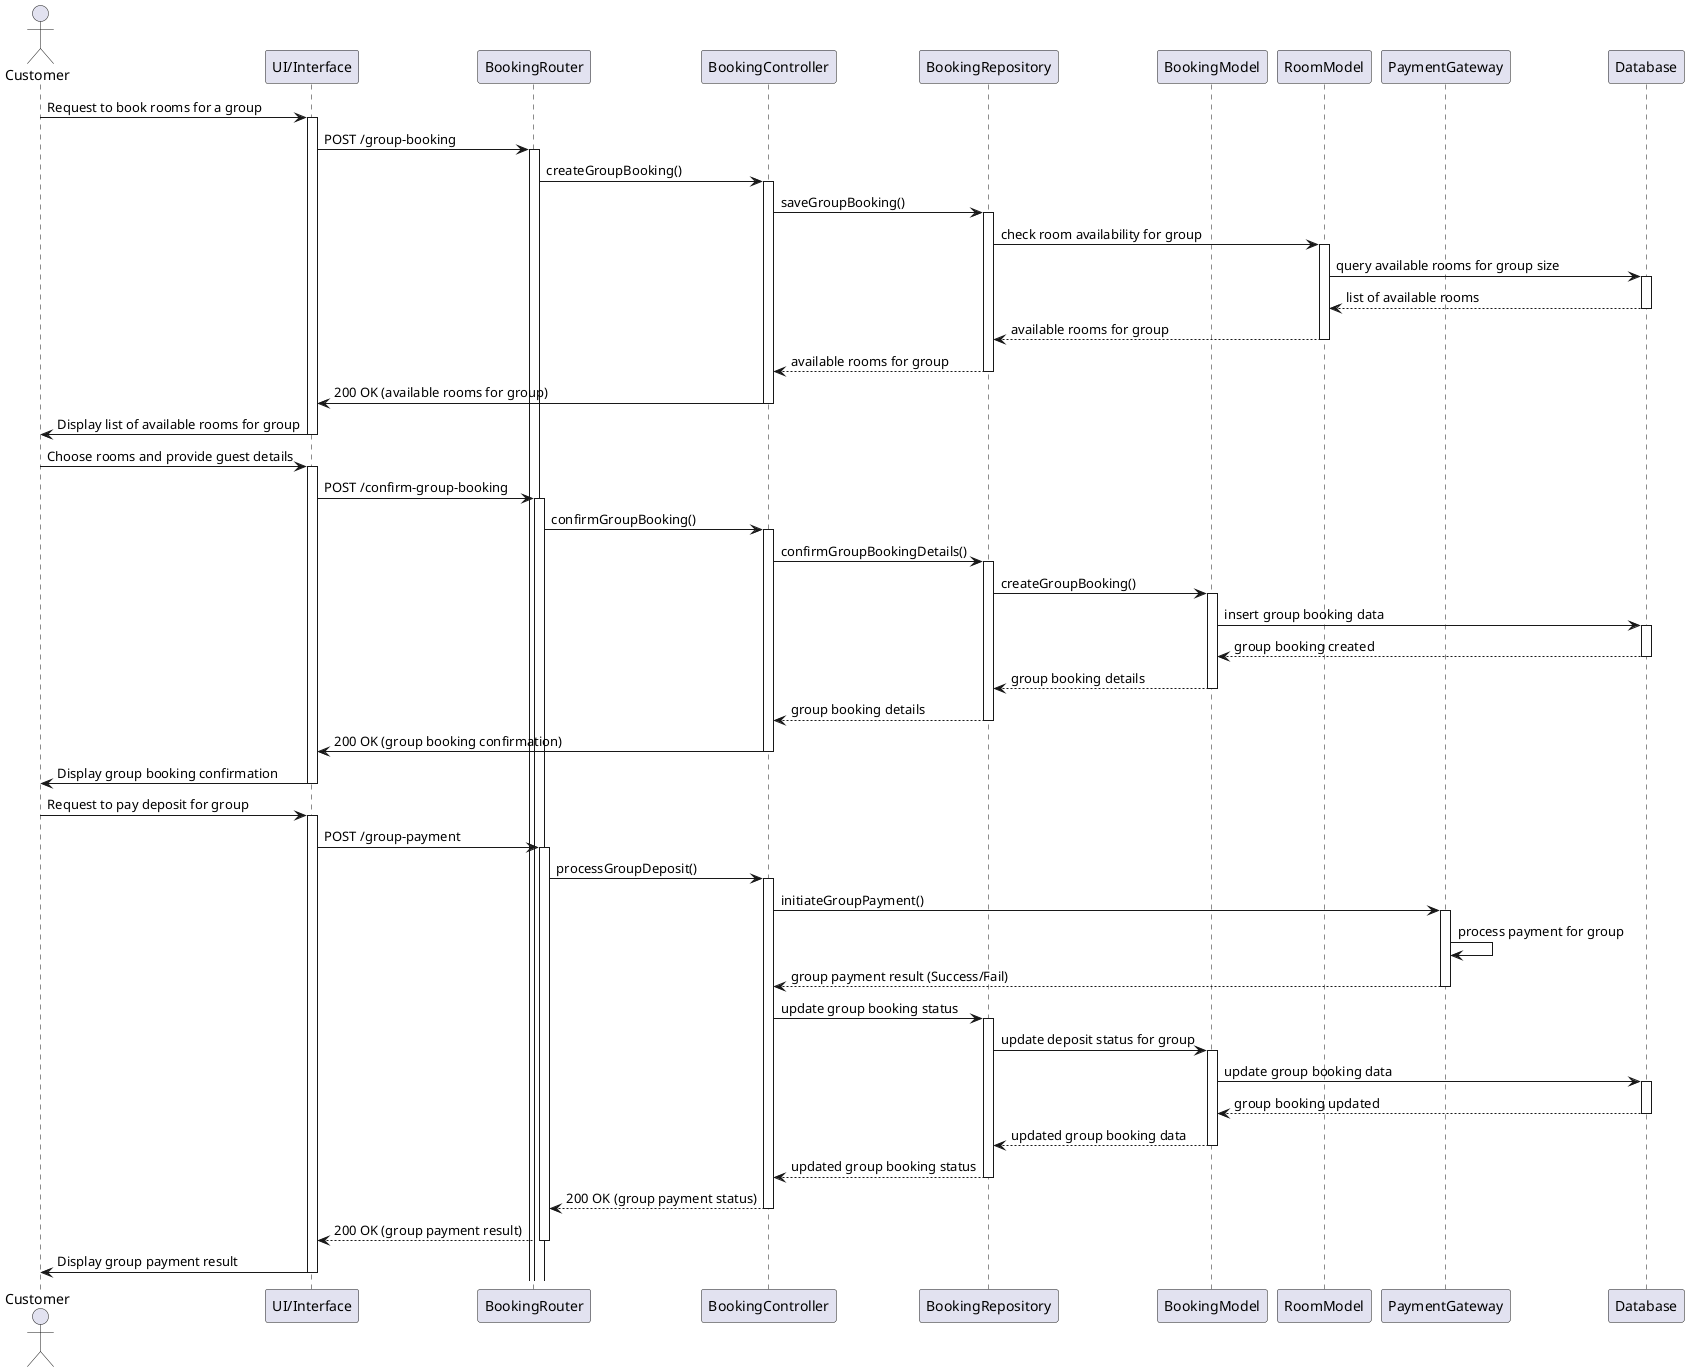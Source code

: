 @startuml
actor Customer
participant "UI/Interface" as UI
participant "BookingRouter" as Router
participant "BookingController" as Controller
participant "BookingRepository" as Repository
participant "BookingModel" as BookingModel
participant "RoomModel" as RoomModel
participant "PaymentGateway" as PaymentGateway
participant "Database" as DB

Customer -> UI: Request to book rooms for a group
activate UI
UI -> Router: POST /group-booking
activate Router
Router -> Controller: createGroupBooking()
activate Controller
Controller -> Repository: saveGroupBooking()
activate Repository

Repository -> RoomModel: check room availability for group
activate RoomModel
RoomModel -> DB: query available rooms for group size
activate DB
DB --> RoomModel: list of available rooms
deactivate DB
RoomModel --> Repository: available rooms for group
deactivate RoomModel
Repository --> Controller: available rooms for group
deactivate Repository

Controller -> UI: 200 OK (available rooms for group)
deactivate Controller
UI -> Customer: Display list of available rooms for group
deactivate UI

Customer -> UI: Choose rooms and provide guest details
activate UI
UI -> Router: POST /confirm-group-booking
activate Router
Router -> Controller: confirmGroupBooking()
activate Controller
Controller -> Repository: confirmGroupBookingDetails()
activate Repository

Repository -> BookingModel: createGroupBooking()
activate BookingModel
BookingModel -> DB: insert group booking data
activate DB
DB --> BookingModel: group booking created
deactivate DB
BookingModel --> Repository: group booking details
deactivate BookingModel
Repository --> Controller: group booking details
deactivate Repository

Controller -> UI: 200 OK (group booking confirmation)
deactivate Controller
UI -> Customer: Display group booking confirmation
deactivate UI

Customer -> UI: Request to pay deposit for group
activate UI
UI -> Router: POST /group-payment
activate Router
Router -> Controller: processGroupDeposit()
activate Controller
Controller -> PaymentGateway: initiateGroupPayment()
activate PaymentGateway

PaymentGateway -> PaymentGateway: process payment for group
PaymentGateway --> Controller: group payment result (Success/Fail)
deactivate PaymentGateway
Controller -> Repository: update group booking status
activate Repository

Repository -> BookingModel: update deposit status for group
activate BookingModel
BookingModel -> DB: update group booking data
activate DB
DB --> BookingModel: group booking updated
deactivate DB
BookingModel --> Repository: updated group booking data
deactivate BookingModel
Repository --> Controller: updated group booking status
deactivate Repository

Controller --> Router: 200 OK (group payment status)
deactivate Controller
Router --> UI: 200 OK (group payment result)
deactivate Router
UI -> Customer: Display group payment result
deactivate UI
@enduml
